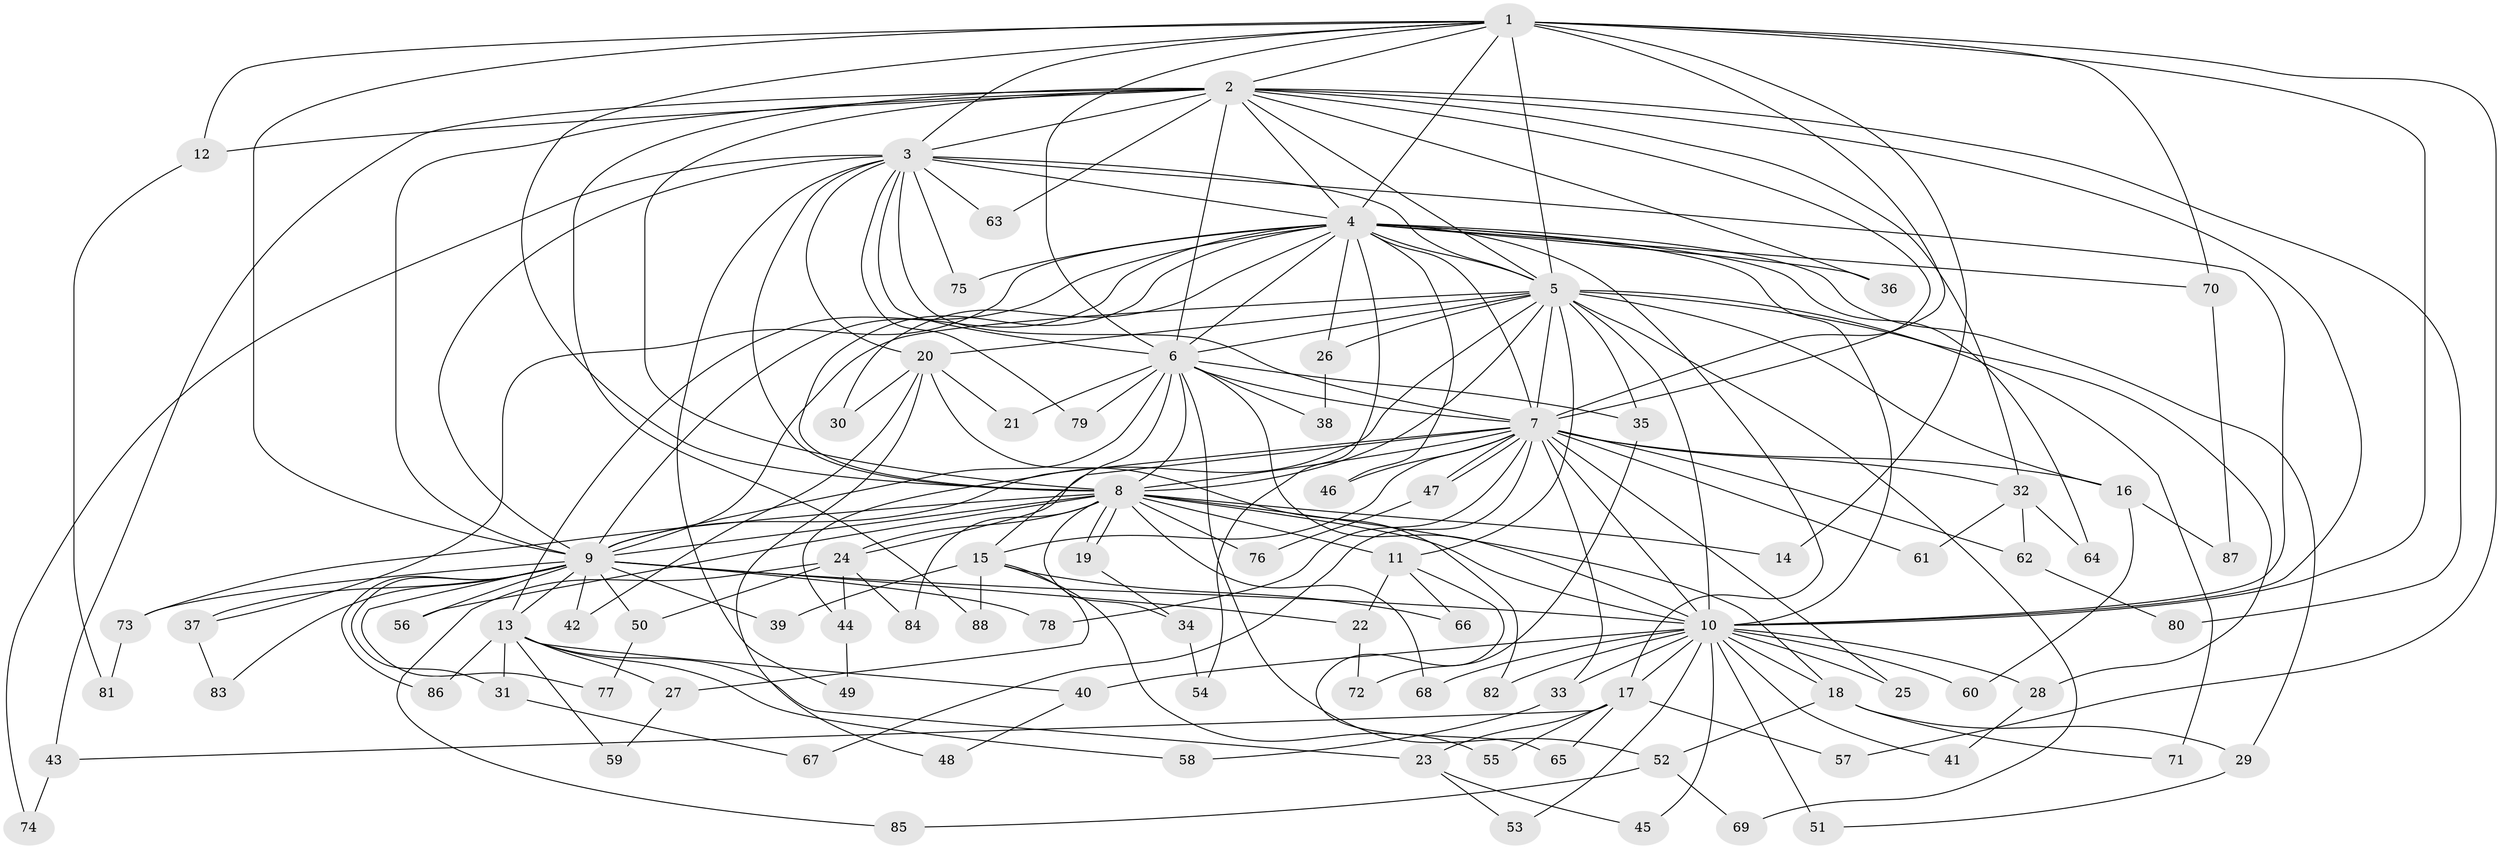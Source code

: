 // coarse degree distribution, {20: 0.015873015873015872, 22: 0.015873015873015872, 19: 0.015873015873015872, 18: 0.015873015873015872, 23: 0.015873015873015872, 17: 0.015873015873015872, 5: 0.047619047619047616, 3: 0.19047619047619047, 7: 0.06349206349206349, 2: 0.5396825396825397, 4: 0.047619047619047616, 6: 0.015873015873015872}
// Generated by graph-tools (version 1.1) at 2025/23/03/03/25 07:23:39]
// undirected, 88 vertices, 201 edges
graph export_dot {
graph [start="1"]
  node [color=gray90,style=filled];
  1;
  2;
  3;
  4;
  5;
  6;
  7;
  8;
  9;
  10;
  11;
  12;
  13;
  14;
  15;
  16;
  17;
  18;
  19;
  20;
  21;
  22;
  23;
  24;
  25;
  26;
  27;
  28;
  29;
  30;
  31;
  32;
  33;
  34;
  35;
  36;
  37;
  38;
  39;
  40;
  41;
  42;
  43;
  44;
  45;
  46;
  47;
  48;
  49;
  50;
  51;
  52;
  53;
  54;
  55;
  56;
  57;
  58;
  59;
  60;
  61;
  62;
  63;
  64;
  65;
  66;
  67;
  68;
  69;
  70;
  71;
  72;
  73;
  74;
  75;
  76;
  77;
  78;
  79;
  80;
  81;
  82;
  83;
  84;
  85;
  86;
  87;
  88;
  1 -- 2;
  1 -- 3;
  1 -- 4;
  1 -- 5;
  1 -- 6;
  1 -- 7;
  1 -- 8;
  1 -- 9;
  1 -- 10;
  1 -- 12;
  1 -- 14;
  1 -- 57;
  1 -- 70;
  2 -- 3;
  2 -- 4;
  2 -- 5;
  2 -- 6;
  2 -- 7;
  2 -- 8;
  2 -- 9;
  2 -- 10;
  2 -- 12;
  2 -- 32;
  2 -- 36;
  2 -- 43;
  2 -- 63;
  2 -- 80;
  2 -- 88;
  3 -- 4;
  3 -- 5;
  3 -- 6;
  3 -- 7;
  3 -- 8;
  3 -- 9;
  3 -- 10;
  3 -- 20;
  3 -- 49;
  3 -- 63;
  3 -- 74;
  3 -- 75;
  3 -- 79;
  4 -- 5;
  4 -- 6;
  4 -- 7;
  4 -- 8;
  4 -- 9;
  4 -- 10;
  4 -- 13;
  4 -- 17;
  4 -- 26;
  4 -- 29;
  4 -- 30;
  4 -- 36;
  4 -- 37;
  4 -- 46;
  4 -- 54;
  4 -- 64;
  4 -- 70;
  4 -- 75;
  5 -- 6;
  5 -- 7;
  5 -- 8;
  5 -- 9;
  5 -- 10;
  5 -- 11;
  5 -- 16;
  5 -- 20;
  5 -- 26;
  5 -- 28;
  5 -- 35;
  5 -- 44;
  5 -- 69;
  5 -- 71;
  6 -- 7;
  6 -- 8;
  6 -- 9;
  6 -- 10;
  6 -- 15;
  6 -- 21;
  6 -- 35;
  6 -- 38;
  6 -- 52;
  6 -- 79;
  7 -- 8;
  7 -- 9;
  7 -- 10;
  7 -- 15;
  7 -- 16;
  7 -- 24;
  7 -- 25;
  7 -- 32;
  7 -- 33;
  7 -- 46;
  7 -- 47;
  7 -- 47;
  7 -- 61;
  7 -- 62;
  7 -- 67;
  7 -- 78;
  8 -- 9;
  8 -- 10;
  8 -- 11;
  8 -- 14;
  8 -- 18;
  8 -- 19;
  8 -- 19;
  8 -- 24;
  8 -- 34;
  8 -- 56;
  8 -- 68;
  8 -- 73;
  8 -- 76;
  8 -- 84;
  9 -- 10;
  9 -- 13;
  9 -- 22;
  9 -- 31;
  9 -- 37;
  9 -- 39;
  9 -- 42;
  9 -- 50;
  9 -- 56;
  9 -- 73;
  9 -- 77;
  9 -- 78;
  9 -- 83;
  9 -- 86;
  10 -- 17;
  10 -- 18;
  10 -- 25;
  10 -- 28;
  10 -- 33;
  10 -- 40;
  10 -- 41;
  10 -- 45;
  10 -- 51;
  10 -- 53;
  10 -- 60;
  10 -- 68;
  10 -- 82;
  11 -- 22;
  11 -- 65;
  11 -- 66;
  12 -- 81;
  13 -- 23;
  13 -- 27;
  13 -- 31;
  13 -- 40;
  13 -- 58;
  13 -- 59;
  13 -- 86;
  15 -- 27;
  15 -- 39;
  15 -- 55;
  15 -- 66;
  15 -- 88;
  16 -- 60;
  16 -- 87;
  17 -- 23;
  17 -- 43;
  17 -- 55;
  17 -- 57;
  17 -- 65;
  18 -- 29;
  18 -- 52;
  18 -- 71;
  19 -- 34;
  20 -- 21;
  20 -- 30;
  20 -- 42;
  20 -- 48;
  20 -- 82;
  22 -- 72;
  23 -- 45;
  23 -- 53;
  24 -- 44;
  24 -- 50;
  24 -- 84;
  24 -- 85;
  26 -- 38;
  27 -- 59;
  28 -- 41;
  29 -- 51;
  31 -- 67;
  32 -- 61;
  32 -- 62;
  32 -- 64;
  33 -- 58;
  34 -- 54;
  35 -- 72;
  37 -- 83;
  40 -- 48;
  43 -- 74;
  44 -- 49;
  47 -- 76;
  50 -- 77;
  52 -- 69;
  52 -- 85;
  62 -- 80;
  70 -- 87;
  73 -- 81;
}
